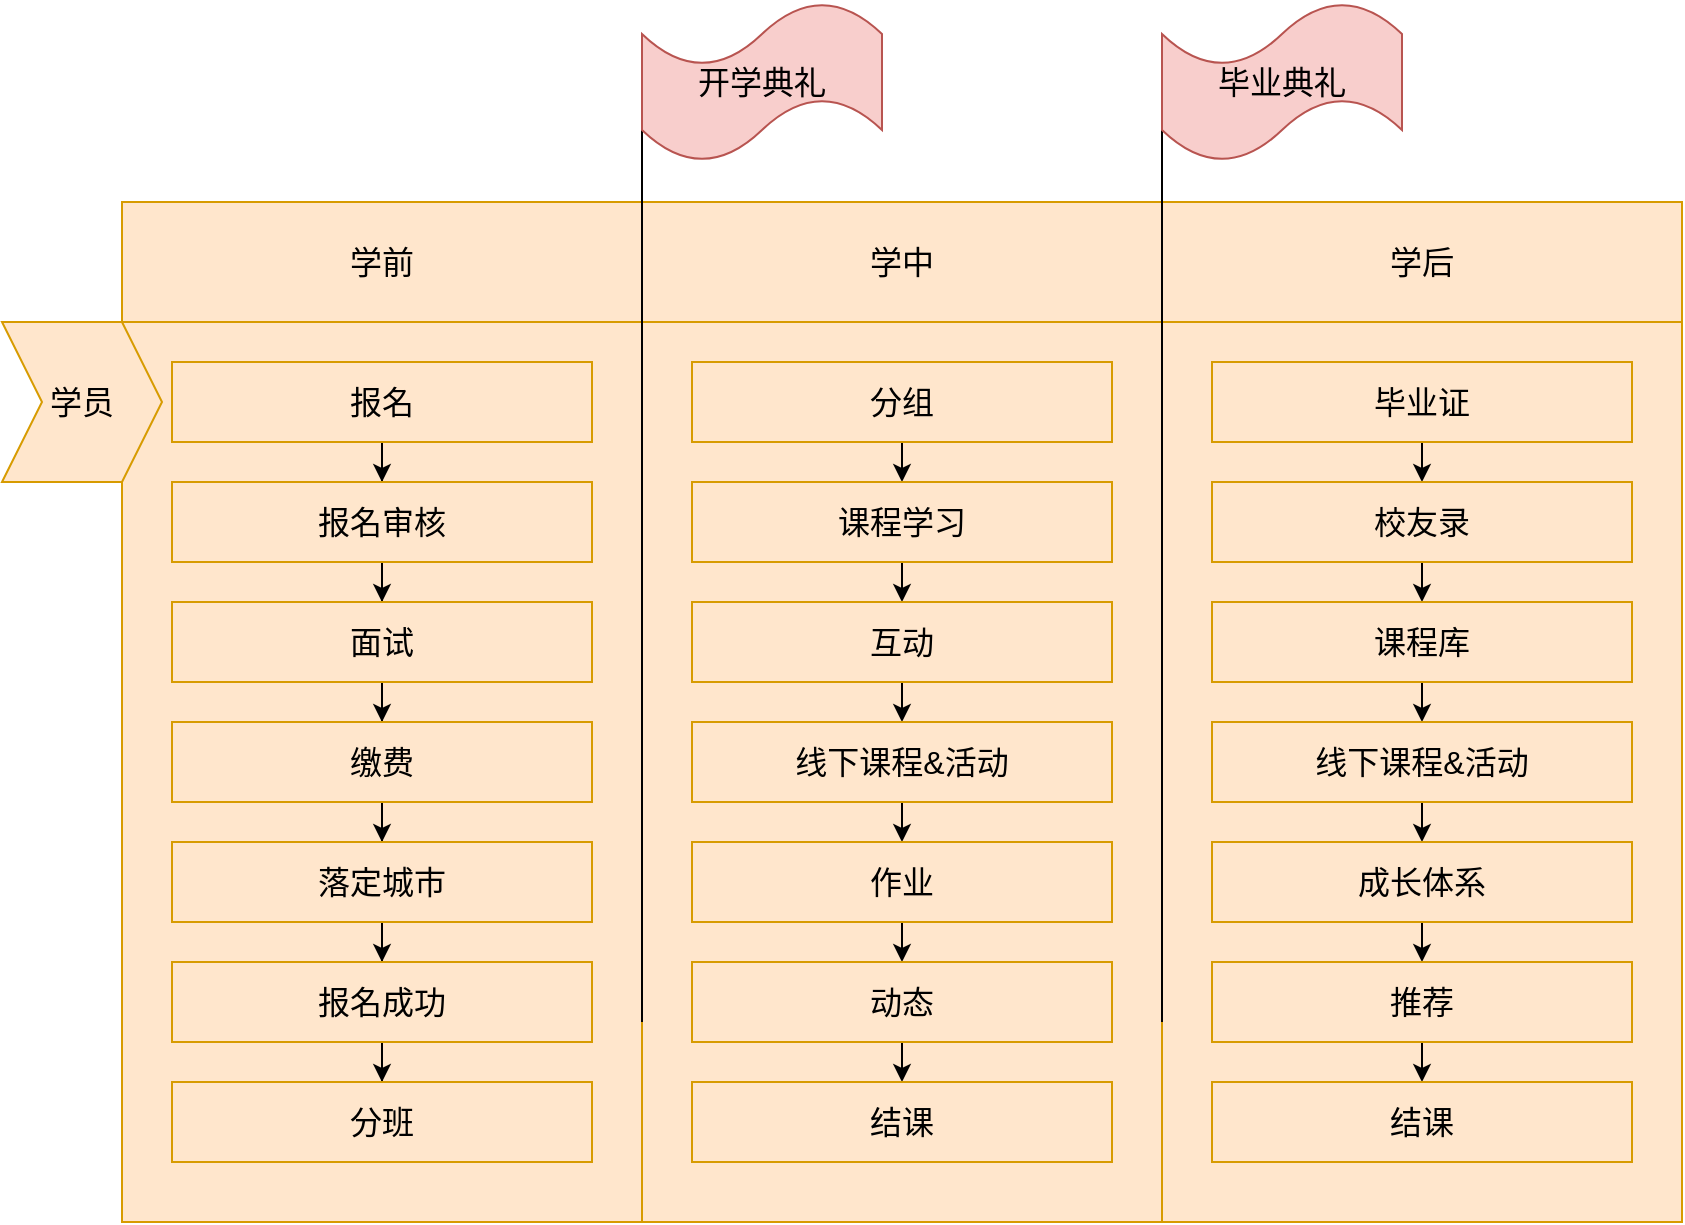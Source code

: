 <mxfile version="10.4.9" type="github"><diagram id="4RArZqrfZ94HjY8Z2qtp" name="第 1 页"><mxGraphModel dx="1926" dy="650" grid="1" gridSize="10" guides="1" tooltips="1" connect="1" arrows="1" fold="1" page="1" pageScale="1" pageWidth="827" pageHeight="1169" math="0" shadow="0"><root><mxCell id="0"/><mxCell id="1" parent="0"/><mxCell id="rx_fyqNEMt7b3Eymj_nM-1" value="" style="rounded=0;whiteSpace=wrap;html=1;fillColor=#ffe6cc;strokeColor=#d79b00;" vertex="1" parent="1"><mxGeometry x="20" y="180" width="260" height="450.0" as="geometry"/></mxCell><mxCell id="rx_fyqNEMt7b3Eymj_nM-2" value="" style="rounded=0;whiteSpace=wrap;html=1;fillColor=#ffe6cc;strokeColor=#d79b00;" vertex="1" parent="1"><mxGeometry x="280" y="180" width="260" height="450.0" as="geometry"/></mxCell><mxCell id="rx_fyqNEMt7b3Eymj_nM-3" value="" style="rounded=0;whiteSpace=wrap;html=1;fillColor=#ffe6cc;strokeColor=#d79b00;" vertex="1" parent="1"><mxGeometry x="540" y="180" width="260" height="450.0" as="geometry"/></mxCell><mxCell id="rx_fyqNEMt7b3Eymj_nM-7" value="学前" style="rounded=0;whiteSpace=wrap;html=1;fillColor=#ffe6cc;strokeColor=#d79b00;fontSize=16;" vertex="1" parent="1"><mxGeometry x="20" y="120" width="260" height="60" as="geometry"/></mxCell><mxCell id="rx_fyqNEMt7b3Eymj_nM-8" value="学中" style="rounded=0;whiteSpace=wrap;html=1;fillColor=#ffe6cc;strokeColor=#d79b00;fontSize=16;" vertex="1" parent="1"><mxGeometry x="280" y="120" width="260" height="60" as="geometry"/></mxCell><mxCell id="rx_fyqNEMt7b3Eymj_nM-9" value="学后" style="rounded=0;whiteSpace=wrap;html=1;fillColor=#ffe6cc;strokeColor=#d79b00;fontSize=16;" vertex="1" parent="1"><mxGeometry x="540" y="120" width="260" height="60" as="geometry"/></mxCell><mxCell id="rx_fyqNEMt7b3Eymj_nM-10" value="" style="endArrow=none;html=1;fontSize=16;" edge="1" parent="1"><mxGeometry width="50" height="50" relative="1" as="geometry"><mxPoint x="280" y="40" as="sourcePoint"/><mxPoint x="280" y="530" as="targetPoint"/></mxGeometry></mxCell><mxCell id="rx_fyqNEMt7b3Eymj_nM-11" value="" style="endArrow=none;html=1;fontSize=16;" edge="1" parent="1"><mxGeometry width="50" height="50" relative="1" as="geometry"><mxPoint x="540" y="40" as="sourcePoint"/><mxPoint x="540" y="530" as="targetPoint"/></mxGeometry></mxCell><mxCell id="rx_fyqNEMt7b3Eymj_nM-12" value="开学典礼" style="shape=tape;whiteSpace=wrap;html=1;fontSize=16;fillColor=#f8cecc;strokeColor=#b85450;" vertex="1" parent="1"><mxGeometry x="280" y="20" width="120" height="80" as="geometry"/></mxCell><mxCell id="rx_fyqNEMt7b3Eymj_nM-13" value="毕业典礼" style="shape=tape;whiteSpace=wrap;html=1;fontSize=16;fillColor=#f8cecc;strokeColor=#b85450;" vertex="1" parent="1"><mxGeometry x="540" y="20" width="120" height="80" as="geometry"/></mxCell><mxCell id="rx_fyqNEMt7b3Eymj_nM-14" value="学员" style="shape=step;perimeter=stepPerimeter;whiteSpace=wrap;html=1;fixedSize=1;fontSize=16;fillColor=#ffe6cc;strokeColor=#d79b00;" vertex="1" parent="1"><mxGeometry x="-40" y="180" width="80" height="80" as="geometry"/></mxCell><mxCell id="rx_fyqNEMt7b3Eymj_nM-18" value="" style="edgeStyle=orthogonalEdgeStyle;rounded=0;orthogonalLoop=1;jettySize=auto;html=1;fontSize=16;fontColor=#FF9999;" edge="1" parent="1" source="rx_fyqNEMt7b3Eymj_nM-15" target="rx_fyqNEMt7b3Eymj_nM-17"><mxGeometry relative="1" as="geometry"/></mxCell><mxCell id="rx_fyqNEMt7b3Eymj_nM-15" value="报名" style="rounded=0;whiteSpace=wrap;html=1;fontSize=16;fillColor=#ffe6cc;strokeColor=#d79b00;" vertex="1" parent="1"><mxGeometry x="45" y="200" width="210" height="40" as="geometry"/></mxCell><mxCell id="rx_fyqNEMt7b3Eymj_nM-20" value="" style="edgeStyle=orthogonalEdgeStyle;rounded=0;orthogonalLoop=1;jettySize=auto;html=1;fontSize=16;fontColor=#FF9999;" edge="1" parent="1" source="rx_fyqNEMt7b3Eymj_nM-17" target="rx_fyqNEMt7b3Eymj_nM-19"><mxGeometry relative="1" as="geometry"/></mxCell><mxCell id="rx_fyqNEMt7b3Eymj_nM-17" value="报名审核" style="rounded=0;whiteSpace=wrap;html=1;fontSize=16;fillColor=#ffe6cc;strokeColor=#d79b00;" vertex="1" parent="1"><mxGeometry x="45" y="260" width="210" height="40" as="geometry"/></mxCell><mxCell id="rx_fyqNEMt7b3Eymj_nM-22" value="" style="edgeStyle=orthogonalEdgeStyle;rounded=0;orthogonalLoop=1;jettySize=auto;html=1;fontSize=16;fontColor=#FF9999;" edge="1" parent="1" source="rx_fyqNEMt7b3Eymj_nM-19" target="rx_fyqNEMt7b3Eymj_nM-21"><mxGeometry relative="1" as="geometry"/></mxCell><mxCell id="rx_fyqNEMt7b3Eymj_nM-19" value="面试" style="rounded=0;whiteSpace=wrap;html=1;fontSize=16;fillColor=#ffe6cc;strokeColor=#d79b00;" vertex="1" parent="1"><mxGeometry x="45" y="320" width="210" height="40" as="geometry"/></mxCell><mxCell id="rx_fyqNEMt7b3Eymj_nM-24" value="" style="edgeStyle=orthogonalEdgeStyle;rounded=0;orthogonalLoop=1;jettySize=auto;html=1;fontSize=16;fontColor=#FF9999;" edge="1" parent="1" source="rx_fyqNEMt7b3Eymj_nM-21" target="rx_fyqNEMt7b3Eymj_nM-23"><mxGeometry relative="1" as="geometry"/></mxCell><mxCell id="rx_fyqNEMt7b3Eymj_nM-21" value="缴费" style="rounded=0;whiteSpace=wrap;html=1;fontSize=16;fillColor=#ffe6cc;strokeColor=#d79b00;" vertex="1" parent="1"><mxGeometry x="45" y="380" width="210" height="40" as="geometry"/></mxCell><mxCell id="rx_fyqNEMt7b3Eymj_nM-26" value="" style="edgeStyle=orthogonalEdgeStyle;rounded=0;orthogonalLoop=1;jettySize=auto;html=1;fontSize=16;fontColor=#FF9999;" edge="1" parent="1" source="rx_fyqNEMt7b3Eymj_nM-23" target="rx_fyqNEMt7b3Eymj_nM-25"><mxGeometry relative="1" as="geometry"/></mxCell><mxCell id="rx_fyqNEMt7b3Eymj_nM-23" value="落定城市" style="rounded=0;whiteSpace=wrap;html=1;fontSize=16;fillColor=#ffe6cc;strokeColor=#d79b00;" vertex="1" parent="1"><mxGeometry x="45" y="440" width="210" height="40" as="geometry"/></mxCell><mxCell id="rx_fyqNEMt7b3Eymj_nM-28" value="" style="edgeStyle=orthogonalEdgeStyle;rounded=0;orthogonalLoop=1;jettySize=auto;html=1;fontSize=16;fontColor=#FF9999;" edge="1" parent="1" source="rx_fyqNEMt7b3Eymj_nM-25" target="rx_fyqNEMt7b3Eymj_nM-27"><mxGeometry relative="1" as="geometry"/></mxCell><mxCell id="rx_fyqNEMt7b3Eymj_nM-25" value="报名成功" style="rounded=0;whiteSpace=wrap;html=1;fontSize=16;fillColor=#ffe6cc;strokeColor=#d79b00;" vertex="1" parent="1"><mxGeometry x="45" y="500" width="210" height="40" as="geometry"/></mxCell><mxCell id="rx_fyqNEMt7b3Eymj_nM-27" value="分班" style="rounded=0;whiteSpace=wrap;html=1;fontSize=16;fillColor=#ffe6cc;strokeColor=#d79b00;" vertex="1" parent="1"><mxGeometry x="45" y="560" width="210" height="40" as="geometry"/></mxCell><mxCell id="rx_fyqNEMt7b3Eymj_nM-38" style="edgeStyle=orthogonalEdgeStyle;rounded=0;orthogonalLoop=1;jettySize=auto;html=1;exitX=0.5;exitY=1;exitDx=0;exitDy=0;entryX=0.5;entryY=0;entryDx=0;entryDy=0;fontSize=16;fontColor=#FF9999;" edge="1" parent="1" source="rx_fyqNEMt7b3Eymj_nM-31" target="rx_fyqNEMt7b3Eymj_nM-32"><mxGeometry relative="1" as="geometry"/></mxCell><mxCell id="rx_fyqNEMt7b3Eymj_nM-31" value="分组" style="rounded=0;whiteSpace=wrap;html=1;fontSize=16;fillColor=#ffe6cc;strokeColor=#d79b00;" vertex="1" parent="1"><mxGeometry x="305" y="200" width="210" height="40" as="geometry"/></mxCell><mxCell id="rx_fyqNEMt7b3Eymj_nM-40" style="edgeStyle=orthogonalEdgeStyle;rounded=0;orthogonalLoop=1;jettySize=auto;html=1;exitX=0.5;exitY=1;exitDx=0;exitDy=0;entryX=0.5;entryY=0;entryDx=0;entryDy=0;fontSize=16;fontColor=#FF9999;" edge="1" parent="1" source="rx_fyqNEMt7b3Eymj_nM-32" target="rx_fyqNEMt7b3Eymj_nM-33"><mxGeometry relative="1" as="geometry"/></mxCell><mxCell id="rx_fyqNEMt7b3Eymj_nM-32" value="课程学习" style="rounded=0;whiteSpace=wrap;html=1;fontSize=16;fillColor=#ffe6cc;strokeColor=#d79b00;" vertex="1" parent="1"><mxGeometry x="305" y="260" width="210" height="40" as="geometry"/></mxCell><mxCell id="rx_fyqNEMt7b3Eymj_nM-41" style="edgeStyle=orthogonalEdgeStyle;rounded=0;orthogonalLoop=1;jettySize=auto;html=1;exitX=0.5;exitY=1;exitDx=0;exitDy=0;entryX=0.5;entryY=0;entryDx=0;entryDy=0;fontSize=16;fontColor=#FF9999;" edge="1" parent="1" source="rx_fyqNEMt7b3Eymj_nM-33" target="rx_fyqNEMt7b3Eymj_nM-34"><mxGeometry relative="1" as="geometry"/></mxCell><mxCell id="rx_fyqNEMt7b3Eymj_nM-33" value="互动" style="rounded=0;whiteSpace=wrap;html=1;fontSize=16;fillColor=#ffe6cc;strokeColor=#d79b00;" vertex="1" parent="1"><mxGeometry x="305" y="320" width="210" height="40" as="geometry"/></mxCell><mxCell id="rx_fyqNEMt7b3Eymj_nM-42" style="edgeStyle=orthogonalEdgeStyle;rounded=0;orthogonalLoop=1;jettySize=auto;html=1;exitX=0.5;exitY=1;exitDx=0;exitDy=0;entryX=0.5;entryY=0;entryDx=0;entryDy=0;fontSize=16;fontColor=#FF9999;" edge="1" parent="1" source="rx_fyqNEMt7b3Eymj_nM-34" target="rx_fyqNEMt7b3Eymj_nM-35"><mxGeometry relative="1" as="geometry"/></mxCell><mxCell id="rx_fyqNEMt7b3Eymj_nM-34" value="线下课程&amp;amp;活动" style="rounded=0;whiteSpace=wrap;html=1;fontSize=16;fillColor=#ffe6cc;strokeColor=#d79b00;" vertex="1" parent="1"><mxGeometry x="305" y="380" width="210" height="40" as="geometry"/></mxCell><mxCell id="rx_fyqNEMt7b3Eymj_nM-43" style="edgeStyle=orthogonalEdgeStyle;rounded=0;orthogonalLoop=1;jettySize=auto;html=1;exitX=0.5;exitY=1;exitDx=0;exitDy=0;entryX=0.5;entryY=0;entryDx=0;entryDy=0;fontSize=16;fontColor=#FF9999;" edge="1" parent="1" source="rx_fyqNEMt7b3Eymj_nM-35" target="rx_fyqNEMt7b3Eymj_nM-36"><mxGeometry relative="1" as="geometry"/></mxCell><mxCell id="rx_fyqNEMt7b3Eymj_nM-35" value="作业" style="rounded=0;whiteSpace=wrap;html=1;fontSize=16;fillColor=#ffe6cc;strokeColor=#d79b00;" vertex="1" parent="1"><mxGeometry x="305" y="440" width="210" height="40" as="geometry"/></mxCell><mxCell id="rx_fyqNEMt7b3Eymj_nM-44" style="edgeStyle=orthogonalEdgeStyle;rounded=0;orthogonalLoop=1;jettySize=auto;html=1;exitX=0.5;exitY=1;exitDx=0;exitDy=0;entryX=0.5;entryY=0;entryDx=0;entryDy=0;fontSize=16;fontColor=#FF9999;" edge="1" parent="1" source="rx_fyqNEMt7b3Eymj_nM-36" target="rx_fyqNEMt7b3Eymj_nM-37"><mxGeometry relative="1" as="geometry"/></mxCell><mxCell id="rx_fyqNEMt7b3Eymj_nM-36" value="动态" style="rounded=0;whiteSpace=wrap;html=1;fontSize=16;fillColor=#ffe6cc;strokeColor=#d79b00;" vertex="1" parent="1"><mxGeometry x="305" y="500" width="210" height="40" as="geometry"/></mxCell><mxCell id="rx_fyqNEMt7b3Eymj_nM-37" value="结课" style="rounded=0;whiteSpace=wrap;html=1;fontSize=16;fillColor=#ffe6cc;strokeColor=#d79b00;" vertex="1" parent="1"><mxGeometry x="305" y="560" width="210" height="40" as="geometry"/></mxCell><mxCell id="rx_fyqNEMt7b3Eymj_nM-62" style="edgeStyle=orthogonalEdgeStyle;rounded=0;orthogonalLoop=1;jettySize=auto;html=1;exitX=0.5;exitY=1;exitDx=0;exitDy=0;entryX=0.5;entryY=0;entryDx=0;entryDy=0;fontSize=16;fontColor=#FF9999;" edge="1" source="rx_fyqNEMt7b3Eymj_nM-63" target="rx_fyqNEMt7b3Eymj_nM-65" parent="1"><mxGeometry relative="1" as="geometry"/></mxCell><mxCell id="rx_fyqNEMt7b3Eymj_nM-63" value="毕业证" style="rounded=0;whiteSpace=wrap;html=1;fontSize=16;fillColor=#ffe6cc;strokeColor=#d79b00;" vertex="1" parent="1"><mxGeometry x="565" y="200" width="210" height="40" as="geometry"/></mxCell><mxCell id="rx_fyqNEMt7b3Eymj_nM-64" style="edgeStyle=orthogonalEdgeStyle;rounded=0;orthogonalLoop=1;jettySize=auto;html=1;exitX=0.5;exitY=1;exitDx=0;exitDy=0;entryX=0.5;entryY=0;entryDx=0;entryDy=0;fontSize=16;fontColor=#FF9999;" edge="1" source="rx_fyqNEMt7b3Eymj_nM-65" target="rx_fyqNEMt7b3Eymj_nM-67" parent="1"><mxGeometry relative="1" as="geometry"/></mxCell><mxCell id="rx_fyqNEMt7b3Eymj_nM-65" value="校友录" style="rounded=0;whiteSpace=wrap;html=1;fontSize=16;fillColor=#ffe6cc;strokeColor=#d79b00;" vertex="1" parent="1"><mxGeometry x="565" y="260" width="210" height="40" as="geometry"/></mxCell><mxCell id="rx_fyqNEMt7b3Eymj_nM-66" style="edgeStyle=orthogonalEdgeStyle;rounded=0;orthogonalLoop=1;jettySize=auto;html=1;exitX=0.5;exitY=1;exitDx=0;exitDy=0;entryX=0.5;entryY=0;entryDx=0;entryDy=0;fontSize=16;fontColor=#FF9999;" edge="1" source="rx_fyqNEMt7b3Eymj_nM-67" target="rx_fyqNEMt7b3Eymj_nM-69" parent="1"><mxGeometry relative="1" as="geometry"/></mxCell><mxCell id="rx_fyqNEMt7b3Eymj_nM-67" value="课程库" style="rounded=0;whiteSpace=wrap;html=1;fontSize=16;fillColor=#ffe6cc;strokeColor=#d79b00;" vertex="1" parent="1"><mxGeometry x="565" y="320" width="210" height="40" as="geometry"/></mxCell><mxCell id="rx_fyqNEMt7b3Eymj_nM-68" style="edgeStyle=orthogonalEdgeStyle;rounded=0;orthogonalLoop=1;jettySize=auto;html=1;exitX=0.5;exitY=1;exitDx=0;exitDy=0;entryX=0.5;entryY=0;entryDx=0;entryDy=0;fontSize=16;fontColor=#FF9999;" edge="1" source="rx_fyqNEMt7b3Eymj_nM-69" target="rx_fyqNEMt7b3Eymj_nM-71" parent="1"><mxGeometry relative="1" as="geometry"/></mxCell><mxCell id="rx_fyqNEMt7b3Eymj_nM-69" value="线下课程&amp;amp;活动" style="rounded=0;whiteSpace=wrap;html=1;fontSize=16;fillColor=#ffe6cc;strokeColor=#d79b00;" vertex="1" parent="1"><mxGeometry x="565" y="380" width="210" height="40" as="geometry"/></mxCell><mxCell id="rx_fyqNEMt7b3Eymj_nM-70" style="edgeStyle=orthogonalEdgeStyle;rounded=0;orthogonalLoop=1;jettySize=auto;html=1;exitX=0.5;exitY=1;exitDx=0;exitDy=0;entryX=0.5;entryY=0;entryDx=0;entryDy=0;fontSize=16;fontColor=#FF9999;" edge="1" source="rx_fyqNEMt7b3Eymj_nM-71" target="rx_fyqNEMt7b3Eymj_nM-73" parent="1"><mxGeometry relative="1" as="geometry"/></mxCell><mxCell id="rx_fyqNEMt7b3Eymj_nM-71" value="成长体系" style="rounded=0;whiteSpace=wrap;html=1;fontSize=16;fillColor=#ffe6cc;strokeColor=#d79b00;" vertex="1" parent="1"><mxGeometry x="565" y="440" width="210" height="40" as="geometry"/></mxCell><mxCell id="rx_fyqNEMt7b3Eymj_nM-72" style="edgeStyle=orthogonalEdgeStyle;rounded=0;orthogonalLoop=1;jettySize=auto;html=1;exitX=0.5;exitY=1;exitDx=0;exitDy=0;entryX=0.5;entryY=0;entryDx=0;entryDy=0;fontSize=16;fontColor=#FF9999;" edge="1" source="rx_fyqNEMt7b3Eymj_nM-73" target="rx_fyqNEMt7b3Eymj_nM-74" parent="1"><mxGeometry relative="1" as="geometry"/></mxCell><mxCell id="rx_fyqNEMt7b3Eymj_nM-73" value="推荐" style="rounded=0;whiteSpace=wrap;html=1;fontSize=16;fillColor=#ffe6cc;strokeColor=#d79b00;" vertex="1" parent="1"><mxGeometry x="565" y="500" width="210" height="40" as="geometry"/></mxCell><mxCell id="rx_fyqNEMt7b3Eymj_nM-74" value="结课" style="rounded=0;whiteSpace=wrap;html=1;fontSize=16;fillColor=#ffe6cc;strokeColor=#d79b00;" vertex="1" parent="1"><mxGeometry x="565" y="560" width="210" height="40" as="geometry"/></mxCell></root></mxGraphModel></diagram></mxfile>